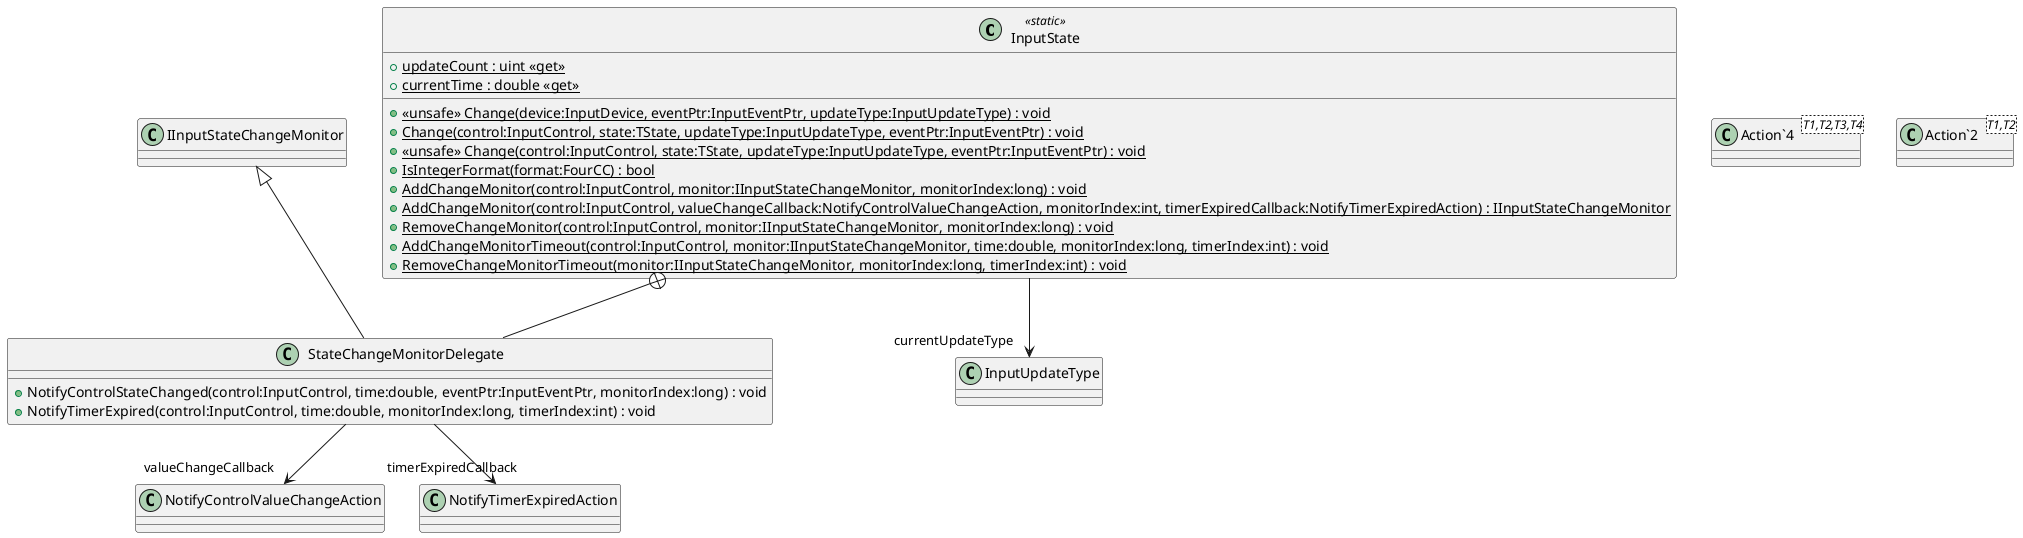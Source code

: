 @startuml
class InputState <<static>> {
    + {static} updateCount : uint <<get>>
    + {static} currentTime : double <<get>>
    + {static} <<unsafe>> Change(device:InputDevice, eventPtr:InputEventPtr, updateType:InputUpdateType) : void
    + {static} Change(control:InputControl, state:TState, updateType:InputUpdateType, eventPtr:InputEventPtr) : void
    + {static} <<unsafe>> Change(control:InputControl, state:TState, updateType:InputUpdateType, eventPtr:InputEventPtr) : void
    + {static} IsIntegerFormat(format:FourCC) : bool
    + {static} AddChangeMonitor(control:InputControl, monitor:IInputStateChangeMonitor, monitorIndex:long) : void
    + {static} AddChangeMonitor(control:InputControl, valueChangeCallback:NotifyControlValueChangeAction, monitorIndex:int, timerExpiredCallback:NotifyTimerExpiredAction) : IInputStateChangeMonitor
    + {static} RemoveChangeMonitor(control:InputControl, monitor:IInputStateChangeMonitor, monitorIndex:long) : void
    + {static} AddChangeMonitorTimeout(control:InputControl, monitor:IInputStateChangeMonitor, time:double, monitorIndex:long, timerIndex:int) : void
    + {static} RemoveChangeMonitorTimeout(monitor:IInputStateChangeMonitor, monitorIndex:long, timerIndex:int) : void
}
class "Action`4"<T1,T2,T3,T4> {
}
class "Action`2"<T1,T2> {
}
class StateChangeMonitorDelegate {
    + NotifyControlStateChanged(control:InputControl, time:double, eventPtr:InputEventPtr, monitorIndex:long) : void
    + NotifyTimerExpired(control:InputControl, time:double, monitorIndex:long, timerIndex:int) : void
}
InputState --> "currentUpdateType" InputUpdateType
InputState +-- StateChangeMonitorDelegate
IInputStateChangeMonitor <|-- StateChangeMonitorDelegate
StateChangeMonitorDelegate --> "valueChangeCallback" NotifyControlValueChangeAction
StateChangeMonitorDelegate --> "timerExpiredCallback" NotifyTimerExpiredAction
@enduml
